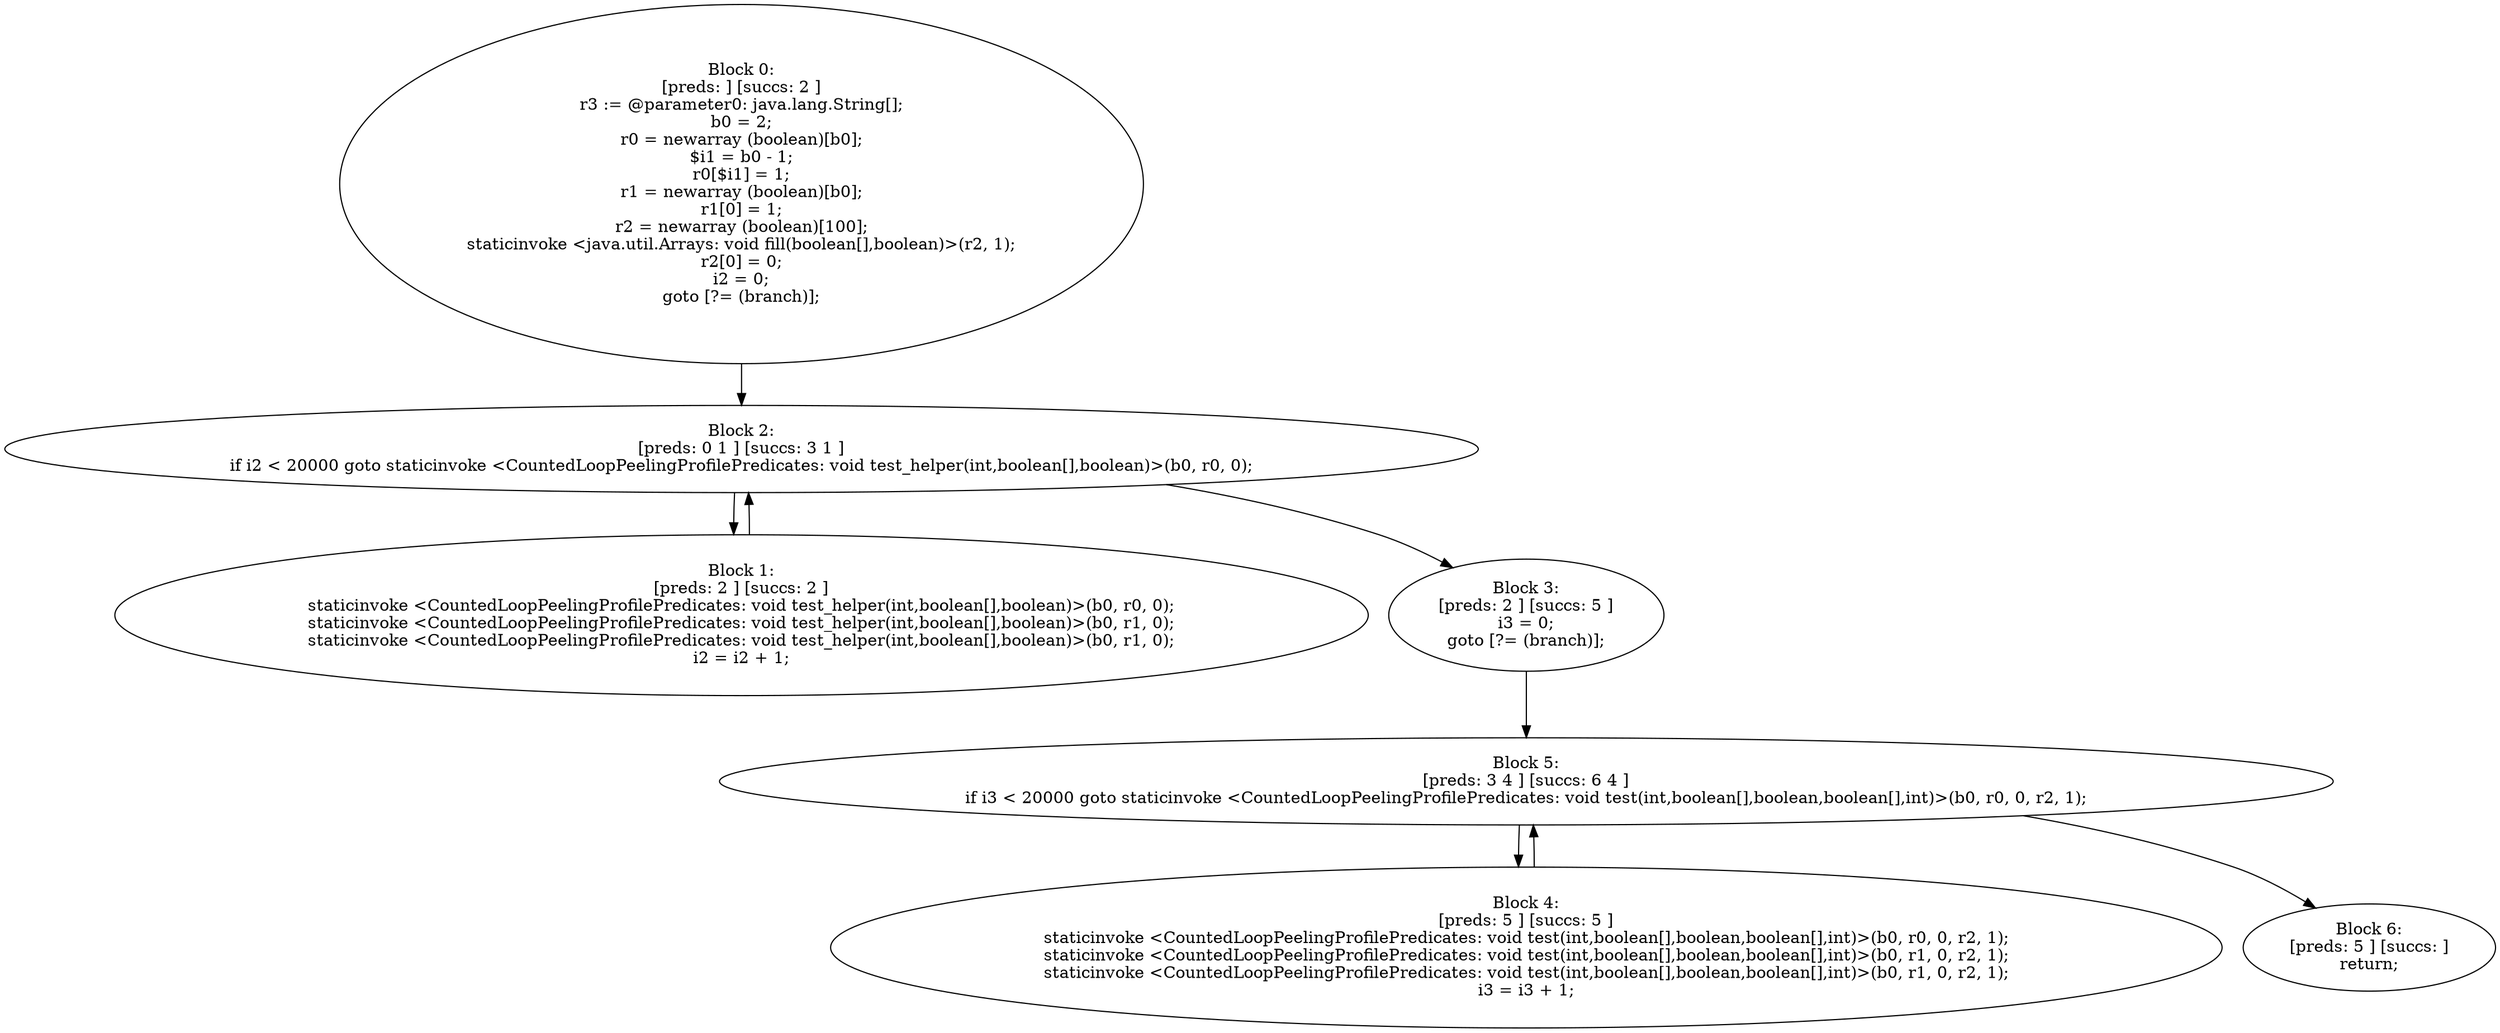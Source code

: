 digraph "unitGraph" {
    "Block 0:
[preds: ] [succs: 2 ]
r3 := @parameter0: java.lang.String[];
b0 = 2;
r0 = newarray (boolean)[b0];
$i1 = b0 - 1;
r0[$i1] = 1;
r1 = newarray (boolean)[b0];
r1[0] = 1;
r2 = newarray (boolean)[100];
staticinvoke <java.util.Arrays: void fill(boolean[],boolean)>(r2, 1);
r2[0] = 0;
i2 = 0;
goto [?= (branch)];
"
    "Block 1:
[preds: 2 ] [succs: 2 ]
staticinvoke <CountedLoopPeelingProfilePredicates: void test_helper(int,boolean[],boolean)>(b0, r0, 0);
staticinvoke <CountedLoopPeelingProfilePredicates: void test_helper(int,boolean[],boolean)>(b0, r1, 0);
staticinvoke <CountedLoopPeelingProfilePredicates: void test_helper(int,boolean[],boolean)>(b0, r1, 0);
i2 = i2 + 1;
"
    "Block 2:
[preds: 0 1 ] [succs: 3 1 ]
if i2 < 20000 goto staticinvoke <CountedLoopPeelingProfilePredicates: void test_helper(int,boolean[],boolean)>(b0, r0, 0);
"
    "Block 3:
[preds: 2 ] [succs: 5 ]
i3 = 0;
goto [?= (branch)];
"
    "Block 4:
[preds: 5 ] [succs: 5 ]
staticinvoke <CountedLoopPeelingProfilePredicates: void test(int,boolean[],boolean,boolean[],int)>(b0, r0, 0, r2, 1);
staticinvoke <CountedLoopPeelingProfilePredicates: void test(int,boolean[],boolean,boolean[],int)>(b0, r1, 0, r2, 1);
staticinvoke <CountedLoopPeelingProfilePredicates: void test(int,boolean[],boolean,boolean[],int)>(b0, r1, 0, r2, 1);
i3 = i3 + 1;
"
    "Block 5:
[preds: 3 4 ] [succs: 6 4 ]
if i3 < 20000 goto staticinvoke <CountedLoopPeelingProfilePredicates: void test(int,boolean[],boolean,boolean[],int)>(b0, r0, 0, r2, 1);
"
    "Block 6:
[preds: 5 ] [succs: ]
return;
"
    "Block 0:
[preds: ] [succs: 2 ]
r3 := @parameter0: java.lang.String[];
b0 = 2;
r0 = newarray (boolean)[b0];
$i1 = b0 - 1;
r0[$i1] = 1;
r1 = newarray (boolean)[b0];
r1[0] = 1;
r2 = newarray (boolean)[100];
staticinvoke <java.util.Arrays: void fill(boolean[],boolean)>(r2, 1);
r2[0] = 0;
i2 = 0;
goto [?= (branch)];
"->"Block 2:
[preds: 0 1 ] [succs: 3 1 ]
if i2 < 20000 goto staticinvoke <CountedLoopPeelingProfilePredicates: void test_helper(int,boolean[],boolean)>(b0, r0, 0);
";
    "Block 1:
[preds: 2 ] [succs: 2 ]
staticinvoke <CountedLoopPeelingProfilePredicates: void test_helper(int,boolean[],boolean)>(b0, r0, 0);
staticinvoke <CountedLoopPeelingProfilePredicates: void test_helper(int,boolean[],boolean)>(b0, r1, 0);
staticinvoke <CountedLoopPeelingProfilePredicates: void test_helper(int,boolean[],boolean)>(b0, r1, 0);
i2 = i2 + 1;
"->"Block 2:
[preds: 0 1 ] [succs: 3 1 ]
if i2 < 20000 goto staticinvoke <CountedLoopPeelingProfilePredicates: void test_helper(int,boolean[],boolean)>(b0, r0, 0);
";
    "Block 2:
[preds: 0 1 ] [succs: 3 1 ]
if i2 < 20000 goto staticinvoke <CountedLoopPeelingProfilePredicates: void test_helper(int,boolean[],boolean)>(b0, r0, 0);
"->"Block 3:
[preds: 2 ] [succs: 5 ]
i3 = 0;
goto [?= (branch)];
";
    "Block 2:
[preds: 0 1 ] [succs: 3 1 ]
if i2 < 20000 goto staticinvoke <CountedLoopPeelingProfilePredicates: void test_helper(int,boolean[],boolean)>(b0, r0, 0);
"->"Block 1:
[preds: 2 ] [succs: 2 ]
staticinvoke <CountedLoopPeelingProfilePredicates: void test_helper(int,boolean[],boolean)>(b0, r0, 0);
staticinvoke <CountedLoopPeelingProfilePredicates: void test_helper(int,boolean[],boolean)>(b0, r1, 0);
staticinvoke <CountedLoopPeelingProfilePredicates: void test_helper(int,boolean[],boolean)>(b0, r1, 0);
i2 = i2 + 1;
";
    "Block 3:
[preds: 2 ] [succs: 5 ]
i3 = 0;
goto [?= (branch)];
"->"Block 5:
[preds: 3 4 ] [succs: 6 4 ]
if i3 < 20000 goto staticinvoke <CountedLoopPeelingProfilePredicates: void test(int,boolean[],boolean,boolean[],int)>(b0, r0, 0, r2, 1);
";
    "Block 4:
[preds: 5 ] [succs: 5 ]
staticinvoke <CountedLoopPeelingProfilePredicates: void test(int,boolean[],boolean,boolean[],int)>(b0, r0, 0, r2, 1);
staticinvoke <CountedLoopPeelingProfilePredicates: void test(int,boolean[],boolean,boolean[],int)>(b0, r1, 0, r2, 1);
staticinvoke <CountedLoopPeelingProfilePredicates: void test(int,boolean[],boolean,boolean[],int)>(b0, r1, 0, r2, 1);
i3 = i3 + 1;
"->"Block 5:
[preds: 3 4 ] [succs: 6 4 ]
if i3 < 20000 goto staticinvoke <CountedLoopPeelingProfilePredicates: void test(int,boolean[],boolean,boolean[],int)>(b0, r0, 0, r2, 1);
";
    "Block 5:
[preds: 3 4 ] [succs: 6 4 ]
if i3 < 20000 goto staticinvoke <CountedLoopPeelingProfilePredicates: void test(int,boolean[],boolean,boolean[],int)>(b0, r0, 0, r2, 1);
"->"Block 6:
[preds: 5 ] [succs: ]
return;
";
    "Block 5:
[preds: 3 4 ] [succs: 6 4 ]
if i3 < 20000 goto staticinvoke <CountedLoopPeelingProfilePredicates: void test(int,boolean[],boolean,boolean[],int)>(b0, r0, 0, r2, 1);
"->"Block 4:
[preds: 5 ] [succs: 5 ]
staticinvoke <CountedLoopPeelingProfilePredicates: void test(int,boolean[],boolean,boolean[],int)>(b0, r0, 0, r2, 1);
staticinvoke <CountedLoopPeelingProfilePredicates: void test(int,boolean[],boolean,boolean[],int)>(b0, r1, 0, r2, 1);
staticinvoke <CountedLoopPeelingProfilePredicates: void test(int,boolean[],boolean,boolean[],int)>(b0, r1, 0, r2, 1);
i3 = i3 + 1;
";
}
